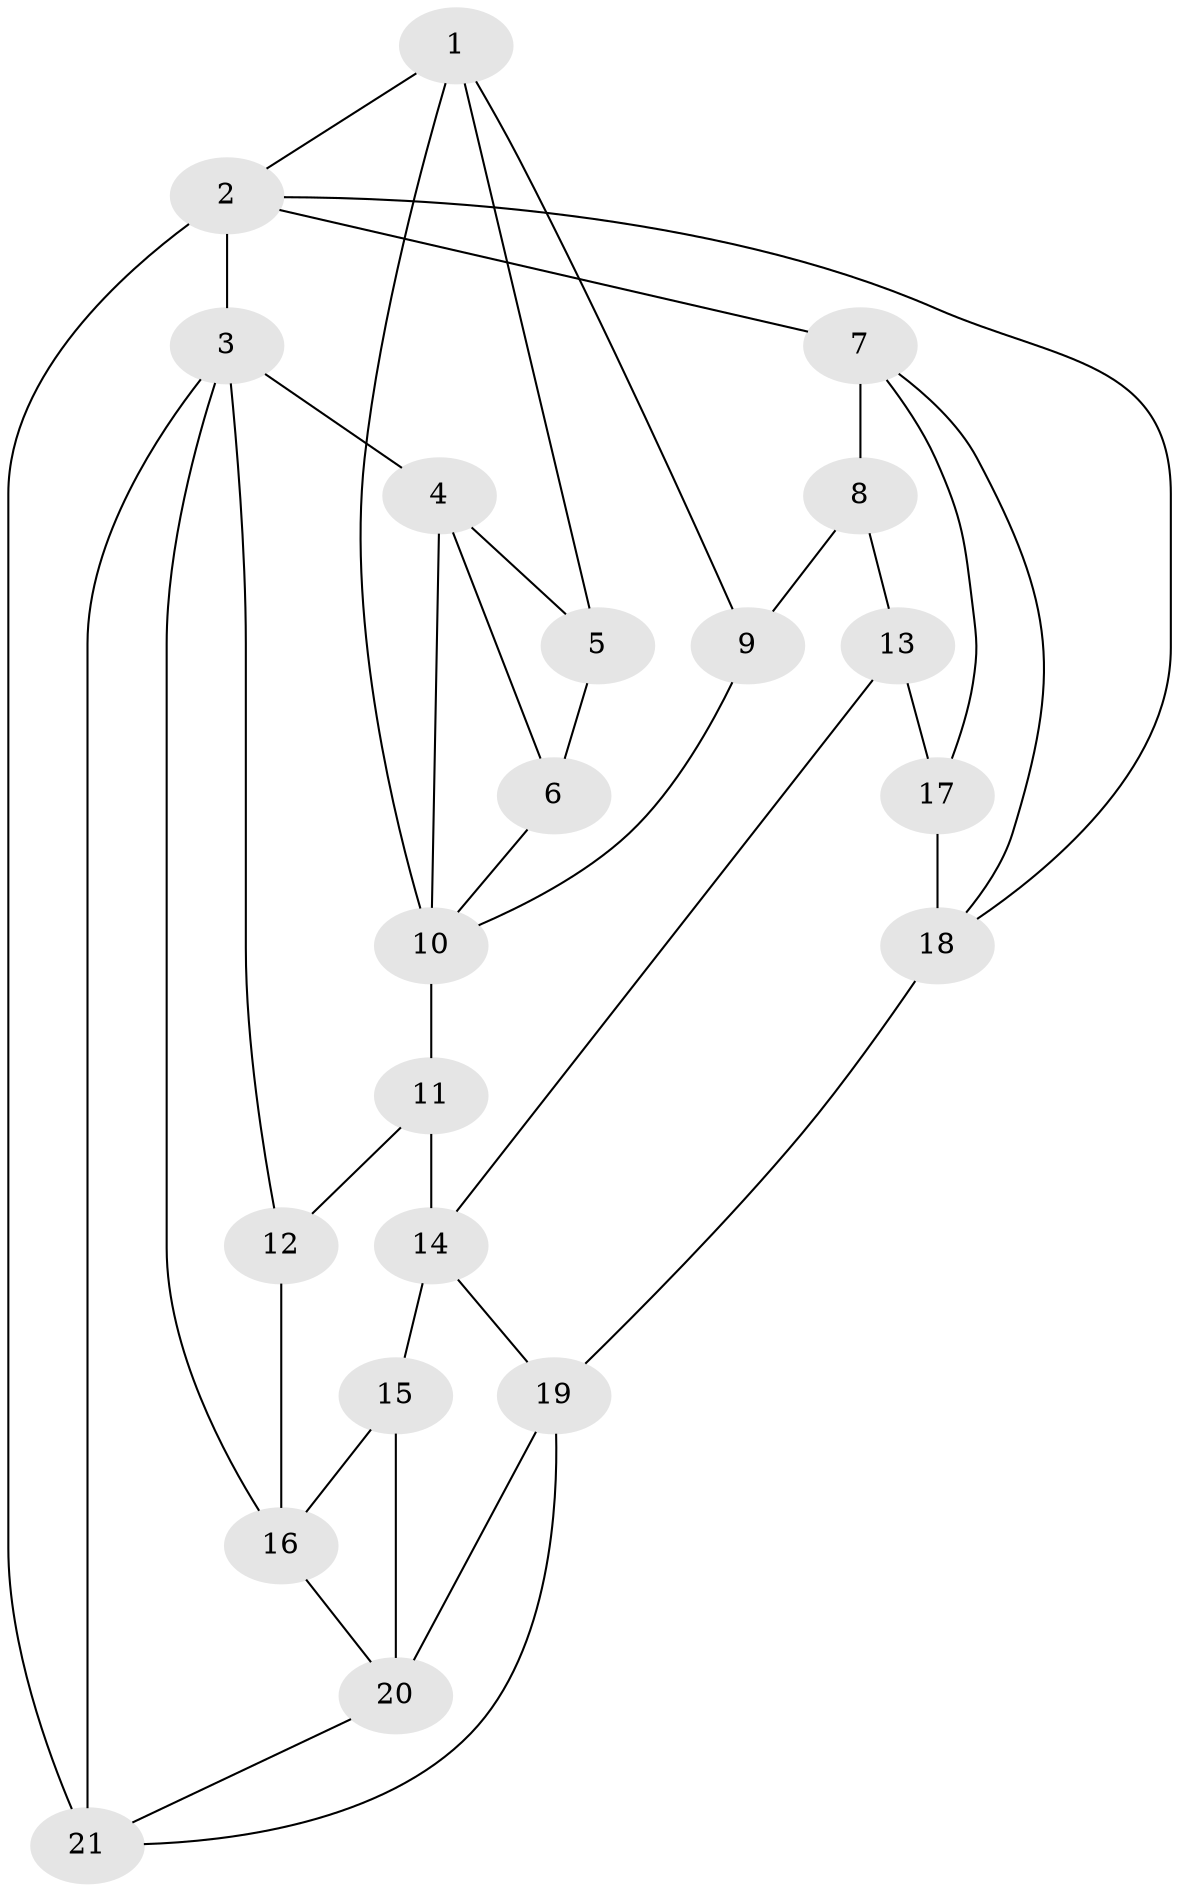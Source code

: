 // original degree distribution, {3: 0.03225806451612903, 6: 0.20967741935483872, 5: 0.5161290322580645, 4: 0.24193548387096775}
// Generated by graph-tools (version 1.1) at 2025/54/03/04/25 22:54:29]
// undirected, 21 vertices, 39 edges
graph export_dot {
  node [color=gray90,style=filled];
  1;
  2;
  3;
  4;
  5;
  6;
  7;
  8;
  9;
  10;
  11;
  12;
  13;
  14;
  15;
  16;
  17;
  18;
  19;
  20;
  21;
  1 -- 2 [weight=1.0];
  1 -- 5 [weight=1.0];
  1 -- 9 [weight=1.0];
  1 -- 10 [weight=1.0];
  2 -- 3 [weight=1.0];
  2 -- 7 [weight=2.0];
  2 -- 18 [weight=1.0];
  2 -- 21 [weight=1.0];
  3 -- 4 [weight=2.0];
  3 -- 12 [weight=1.0];
  3 -- 16 [weight=1.0];
  3 -- 21 [weight=2.0];
  4 -- 5 [weight=1.0];
  4 -- 6 [weight=1.0];
  4 -- 10 [weight=1.0];
  5 -- 6 [weight=2.0];
  6 -- 10 [weight=1.0];
  7 -- 8 [weight=2.0];
  7 -- 17 [weight=1.0];
  7 -- 18 [weight=1.0];
  8 -- 9 [weight=2.0];
  8 -- 13 [weight=2.0];
  9 -- 10 [weight=1.0];
  10 -- 11 [weight=2.0];
  11 -- 12 [weight=1.0];
  11 -- 14 [weight=2.0];
  12 -- 16 [weight=2.0];
  13 -- 14 [weight=1.0];
  13 -- 17 [weight=1.0];
  14 -- 15 [weight=2.0];
  14 -- 19 [weight=1.0];
  15 -- 16 [weight=1.0];
  15 -- 20 [weight=3.0];
  16 -- 20 [weight=1.0];
  17 -- 18 [weight=2.0];
  18 -- 19 [weight=2.0];
  19 -- 20 [weight=1.0];
  19 -- 21 [weight=1.0];
  20 -- 21 [weight=1.0];
}
